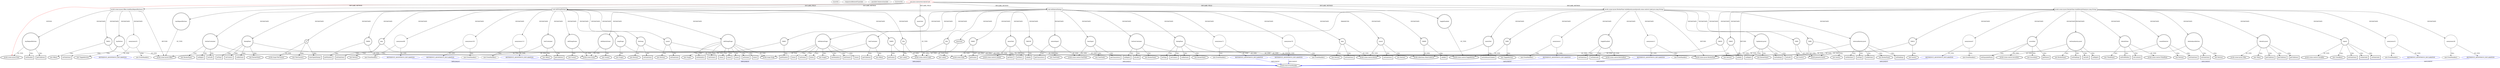 digraph {
baseInfo[graphId=130,category="extension_graph",isAnonymous=false,possibleRelation=true]
frameworkRelatedTypesInfo[0="javafx.scene.layout.Pane"]
possibleCollaborationsInfo[0="130~CLIENT_METHOD_DECLARATION-INSTANTIATION-~javafx.scene.layout.Pane ~javafx.event.EventHandler ~false~true"]
locationInfo[projectName="Alittlemurkling-alarm-clock",filePath="/Alittlemurkling-alarm-clock/alarm-clock-master/src/org/quux/alarmclock/AlarmCard.java",contextSignature="AlarmCard",graphId="130"]
0[label="org.quux.alarmclock.AlarmCard",vertexType="ROOT_CLIENT_CLASS_DECLARATION",isFrameworkType=false,color=red]
1[label="javafx.scene.layout.Pane",vertexType="FRAMEWORK_CLASS_TYPE",isFrameworkType=true,peripheries=2]
2[label="alarmText",vertexType="FIELD_DECLARATION",isFrameworkType=true,peripheries=2,shape=circle]
3[label="javafx.scene.control.Label",vertexType="FRAMEWORK_CLASS_TYPE",isFrameworkType=true,peripheries=2]
4[label="dayRepeatButtons",vertexType="FIELD_DECLARATION",isFrameworkType=true,peripheries=2,shape=circle]
5[label="javafx.scene.layout.HBox",vertexType="FRAMEWORK_CLASS_TYPE",isFrameworkType=true,peripheries=2]
6[label="toggleEnabled",vertexType="FIELD_DECLARATION",isFrameworkType=true,peripheries=2,shape=circle]
7[label="javafx.scene.control.ToggleButton",vertexType="FRAMEWORK_CLASS_TYPE",isFrameworkType=true,peripheries=2]
8[label="javafx.scene.layout.BorderPane buildAlarmLayout(javafx.scene.control.Label,java.lang.String)",vertexType="CLIENT_METHOD_DECLARATION",isFrameworkType=false,shape=box]
9[label="javafx.scene.layout.BorderPane",vertexType="FRAMEWORK_CLASS_TYPE",isFrameworkType=true,peripheries=2]
10[label="alarmText",vertexType="PARAMETER_DECLARATION",isFrameworkType=true,peripheries=2]
12[label="alarmText",vertexType="VARIABLE_EXPRESION",isFrameworkType=true,peripheries=2,shape=circle]
14[label="javafx.scene.Node",vertexType="FRAMEWORK_CLASS_TYPE",isFrameworkType=true,peripheries=2]
13[label="setOnMouseClicked()",vertexType="INSIDE_CALL",isFrameworkType=true,peripheries=2,shape=box]
16[label="anonymous1",vertexType="VARIABLE_EXPRESION",isFrameworkType=false,shape=circle]
17[label="REFERENCE_ANONYMOUS_DECLARATION",vertexType="REFERENCE_ANONYMOUS_DECLARATION",isFrameworkType=false,color=blue]
18[label="javafx.event.EventHandler",vertexType="FRAMEWORK_INTERFACE_TYPE",isFrameworkType=true,peripheries=2]
15[label="new EventHandler()",vertexType="CONSTRUCTOR_CALL",isFrameworkType=false]
20[label="internalAlarmLayout",vertexType="VARIABLE_EXPRESION",isFrameworkType=true,peripheries=2,shape=circle]
19[label="new BorderPane()",vertexType="CONSTRUCTOR_CALL",isFrameworkType=true,peripheries=2]
23[label="setPadding()",vertexType="INSIDE_CALL",isFrameworkType=true,peripheries=2,shape=box]
25[label="VAR4",vertexType="VARIABLE_EXPRESION",isFrameworkType=true,peripheries=2,shape=circle]
26[label="javafx.geometry.Insets",vertexType="FRAMEWORK_CLASS_TYPE",isFrameworkType=true,peripheries=2]
24[label="new Insets()",vertexType="CONSTRUCTOR_CALL",isFrameworkType=true,peripheries=2]
28[label="setMinSize()",vertexType="INSIDE_CALL",isFrameworkType=true,peripheries=2,shape=box]
30[label="topAlarmLayout",vertexType="VARIABLE_EXPRESION",isFrameworkType=true,peripheries=2,shape=circle]
29[label="new BorderPane()",vertexType="CONSTRUCTOR_CALL",isFrameworkType=true,peripheries=2]
33[label="setPadding()",vertexType="INSIDE_CALL",isFrameworkType=true,peripheries=2,shape=box]
35[label="VAR8",vertexType="VARIABLE_EXPRESION",isFrameworkType=true,peripheries=2,shape=circle]
34[label="new Insets()",vertexType="CONSTRUCTOR_CALL",isFrameworkType=true,peripheries=2]
38[label="VAR9",vertexType="VARIABLE_EXPRESION",isFrameworkType=true,peripheries=2,shape=circle]
37[label="new ToggleButton()",vertexType="CONSTRUCTOR_CALL",isFrameworkType=true,peripheries=2]
40[label="toggleEnabled",vertexType="VARIABLE_EXPRESION",isFrameworkType=true,peripheries=2,shape=circle]
42[label="javafx.scene.control.ButtonBase",vertexType="FRAMEWORK_CLASS_TYPE",isFrameworkType=true,peripheries=2]
41[label="setOnAction()",vertexType="INSIDE_CALL",isFrameworkType=true,peripheries=2,shape=box]
44[label="anonymous11",vertexType="VARIABLE_EXPRESION",isFrameworkType=false,shape=circle]
45[label="REFERENCE_ANONYMOUS_DECLARATION",vertexType="REFERENCE_ANONYMOUS_DECLARATION",isFrameworkType=false,color=blue]
43[label="new EventHandler()",vertexType="CONSTRUCTOR_CALL",isFrameworkType=false]
48[label="setSelected()",vertexType="INSIDE_CALL",isFrameworkType=true,peripheries=2,shape=box]
50[label="setLeft()",vertexType="INSIDE_CALL",isFrameworkType=true,peripheries=2,shape=box]
52[label="setRight()",vertexType="INSIDE_CALL",isFrameworkType=true,peripheries=2,shape=box]
54[label="setTop()",vertexType="INSIDE_CALL",isFrameworkType=true,peripheries=2,shape=box]
56[label="setBottom()",vertexType="INSIDE_CALL",isFrameworkType=true,peripheries=2,shape=box]
73[label="javafx.scene.layout.BorderPane buildDetailsPane(java.lang.String)",vertexType="CLIENT_METHOD_DECLARATION",isFrameworkType=false,shape=box]
76[label="bottomAlarmLayout",vertexType="VARIABLE_EXPRESION",isFrameworkType=true,peripheries=2,shape=circle]
75[label="new BorderPane()",vertexType="CONSTRUCTOR_CALL",isFrameworkType=true,peripheries=2]
79[label="setPadding()",vertexType="INSIDE_CALL",isFrameworkType=true,peripheries=2,shape=box]
81[label="VAR24",vertexType="VARIABLE_EXPRESION",isFrameworkType=true,peripheries=2,shape=circle]
80[label="new Insets()",vertexType="CONSTRUCTOR_CALL",isFrameworkType=true,peripheries=2]
84[label="detailsPane",vertexType="VARIABLE_EXPRESION",isFrameworkType=true,peripheries=2,shape=circle]
85[label="javafx.scene.control.TitledPane",vertexType="FRAMEWORK_CLASS_TYPE",isFrameworkType=true,peripheries=2]
83[label="new TitledPane()",vertexType="CONSTRUCTOR_CALL",isFrameworkType=true,peripheries=2]
87[label="VAR26",vertexType="VARIABLE_EXPRESION",isFrameworkType=true,peripheries=2,shape=circle]
88[label="javafx.scene.control.Button",vertexType="FRAMEWORK_CLASS_TYPE",isFrameworkType=true,peripheries=2]
86[label="new Button()",vertexType="CONSTRUCTOR_CALL",isFrameworkType=true,peripheries=2]
90[label="setPrefWidth()",vertexType="INSIDE_CALL",isFrameworkType=true,peripheries=2,shape=box]
92[label="detailsLayout",vertexType="VARIABLE_EXPRESION",isFrameworkType=true,peripheries=2,shape=circle]
93[label="javafx.scene.layout.VBox",vertexType="FRAMEWORK_CLASS_TYPE",isFrameworkType=true,peripheries=2]
91[label="new VBox()",vertexType="CONSTRUCTOR_CALL",isFrameworkType=true,peripheries=2]
95[label="repeat",vertexType="VARIABLE_EXPRESION",isFrameworkType=true,peripheries=2,shape=circle]
96[label="javafx.scene.control.CheckBox",vertexType="FRAMEWORK_CLASS_TYPE",isFrameworkType=true,peripheries=2]
94[label="new CheckBox()",vertexType="CONSTRUCTOR_CALL",isFrameworkType=true,peripheries=2]
98[label="setOnAction()",vertexType="INSIDE_CALL",isFrameworkType=true,peripheries=2,shape=box]
100[label="anonymous31",vertexType="VARIABLE_EXPRESION",isFrameworkType=false,shape=circle]
101[label="REFERENCE_ANONYMOUS_DECLARATION",vertexType="REFERENCE_ANONYMOUS_DECLARATION",isFrameworkType=false,color=blue]
99[label="new EventHandler()",vertexType="CONSTRUCTOR_CALL",isFrameworkType=false]
104[label="isSelected()",vertexType="INSIDE_CALL",isFrameworkType=true,peripheries=2,shape=box]
106[label="setSelected()",vertexType="INSIDE_CALL",isFrameworkType=true,peripheries=2,shape=box]
108[label="soundSelector",vertexType="VARIABLE_EXPRESION",isFrameworkType=true,peripheries=2,shape=circle]
107[label="new Button()",vertexType="CONSTRUCTOR_CALL",isFrameworkType=true,peripheries=2]
111[label="setOnAction()",vertexType="INSIDE_CALL",isFrameworkType=true,peripheries=2,shape=box]
113[label="anonymous36",vertexType="VARIABLE_EXPRESION",isFrameworkType=false,shape=circle]
114[label="REFERENCE_ANONYMOUS_DECLARATION",vertexType="REFERENCE_ANONYMOUS_DECLARATION",isFrameworkType=false,color=blue]
112[label="new EventHandler()",vertexType="CONSTRUCTOR_CALL",isFrameworkType=false]
117[label="getChildren()",vertexType="INSIDE_CALL",isFrameworkType=true,peripheries=2,shape=box]
119[label="getChildren()",vertexType="INSIDE_CALL",isFrameworkType=true,peripheries=2,shape=box]
121[label="getChildren()",vertexType="INSIDE_CALL",isFrameworkType=true,peripheries=2,shape=box]
123[label="setContent()",vertexType="INSIDE_CALL",isFrameworkType=true,peripheries=2,shape=box]
125[label="accordion",vertexType="VARIABLE_EXPRESION",isFrameworkType=true,peripheries=2,shape=circle]
126[label="javafx.scene.control.Accordion",vertexType="FRAMEWORK_CLASS_TYPE",isFrameworkType=true,peripheries=2]
124[label="new Accordion()",vertexType="CONSTRUCTOR_CALL",isFrameworkType=true,peripheries=2]
127[label="VAR42",vertexType="VARIABLE_EXPRESION",isFrameworkType=true,peripheries=2,shape=circle]
129[label="javafx.collections.ObservableList",vertexType="FRAMEWORK_INTERFACE_TYPE",isFrameworkType=true,peripheries=2]
128[label="addAll()",vertexType="INSIDE_CALL",isFrameworkType=true,peripheries=2,shape=box]
131[label="getPanes()",vertexType="INSIDE_CALL",isFrameworkType=true,peripheries=2,shape=box]
133[label="setExpandedPane()",vertexType="INSIDE_CALL",isFrameworkType=true,peripheries=2,shape=box]
135[label="deleteAlarmButton",vertexType="VARIABLE_EXPRESION",isFrameworkType=true,peripheries=2,shape=circle]
134[label="new Button()",vertexType="CONSTRUCTOR_CALL",isFrameworkType=true,peripheries=2]
138[label="setOnAction()",vertexType="INSIDE_CALL",isFrameworkType=true,peripheries=2,shape=box]
140[label="anonymous47",vertexType="VARIABLE_EXPRESION",isFrameworkType=false,shape=circle]
141[label="REFERENCE_ANONYMOUS_DECLARATION",vertexType="REFERENCE_ANONYMOUS_DECLARATION",isFrameworkType=false,color=blue]
139[label="new EventHandler()",vertexType="CONSTRUCTOR_CALL",isFrameworkType=false]
144[label="setLeft()",vertexType="INSIDE_CALL",isFrameworkType=true,peripheries=2,shape=box]
146[label="setRight()",vertexType="INSIDE_CALL",isFrameworkType=true,peripheries=2,shape=box]
153[label="javafx.scene.layout.HBox buildDayRepeatButtons()",vertexType="CLIENT_METHOD_DECLARATION",isFrameworkType=false,shape=box]
156[label="VAR52",vertexType="VARIABLE_EXPRESION",isFrameworkType=true,peripheries=2,shape=circle]
155[label="new HBox()",vertexType="CONSTRUCTOR_CALL",isFrameworkType=true,peripheries=2]
159[label="dayButton",vertexType="VARIABLE_EXPRESION",isFrameworkType=true,peripheries=2,shape=circle]
158[label="new ToggleButton()",vertexType="CONSTRUCTOR_CALL",isFrameworkType=true,peripheries=2]
162[label="setOnAction()",vertexType="INSIDE_CALL",isFrameworkType=true,peripheries=2,shape=box]
164[label="anonymous55",vertexType="VARIABLE_EXPRESION",isFrameworkType=false,shape=circle]
165[label="REFERENCE_ANONYMOUS_DECLARATION",vertexType="REFERENCE_ANONYMOUS_DECLARATION",isFrameworkType=false,color=blue]
163[label="new EventHandler()",vertexType="CONSTRUCTOR_CALL",isFrameworkType=false]
167[label="dayRepeatButtons",vertexType="VARIABLE_EXPRESION",isFrameworkType=true,peripheries=2,shape=circle]
168[label="getChildren()",vertexType="INSIDE_CALL",isFrameworkType=true,peripheries=2,shape=box]
171[label="setDisable()",vertexType="INSIDE_CALL",isFrameworkType=true,peripheries=2,shape=box]
172[label="void editAlarmDialog()",vertexType="CLIENT_METHOD_DECLARATION",isFrameworkType=false,shape=box]
174[label="editAlarmStage",vertexType="VARIABLE_EXPRESION",isFrameworkType=true,peripheries=2,shape=circle]
175[label="javafx.stage.Stage",vertexType="FRAMEWORK_CLASS_TYPE",isFrameworkType=true,peripheries=2]
173[label="new Stage()",vertexType="CONSTRUCTOR_CALL",isFrameworkType=true,peripheries=2]
177[label="initModality()",vertexType="INSIDE_CALL",isFrameworkType=true,peripheries=2,shape=box]
179[label="initOwner()",vertexType="INSIDE_CALL",isFrameworkType=true,peripheries=2,shape=box]
180[label="VAR61",vertexType="VARIABLE_EXPRESION",isFrameworkType=true,peripheries=2,shape=circle]
182[label="javafx.scene.Scene",vertexType="FRAMEWORK_CLASS_TYPE",isFrameworkType=true,peripheries=2]
181[label="getWindow()",vertexType="INSIDE_CALL",isFrameworkType=true,peripheries=2,shape=box]
183[label="VAR62",vertexType="VARIABLE_EXPRESION",isFrameworkType=true,peripheries=2,shape=circle]
184[label="getScene()",vertexType="INSIDE_CALL",isFrameworkType=true,peripheries=2,shape=box]
187[label="title",vertexType="VARIABLE_EXPRESION",isFrameworkType=true,peripheries=2,shape=circle]
186[label="new Label()",vertexType="CONSTRUCTOR_CALL",isFrameworkType=true,peripheries=2]
189[label="alarmText",vertexType="VARIABLE_EXPRESION",isFrameworkType=true,peripheries=2,shape=circle]
191[label="javafx.scene.control.Labeled",vertexType="FRAMEWORK_CLASS_TYPE",isFrameworkType=true,peripheries=2]
190[label="getText()",vertexType="INSIDE_CALL",isFrameworkType=true,peripheries=2,shape=box]
193[label="hourInput",vertexType="VARIABLE_EXPRESION",isFrameworkType=true,peripheries=2,shape=circle]
194[label="javafx.scene.control.TextField",vertexType="FRAMEWORK_CLASS_TYPE",isFrameworkType=true,peripheries=2]
192[label="new TextField()",vertexType="CONSTRUCTOR_CALL",isFrameworkType=true,peripheries=2]
196[label="minuteInput",vertexType="VARIABLE_EXPRESION",isFrameworkType=true,peripheries=2,shape=circle]
195[label="new TextField()",vertexType="CONSTRUCTOR_CALL",isFrameworkType=true,peripheries=2]
199[label="textContainer",vertexType="VARIABLE_EXPRESION",isFrameworkType=true,peripheries=2,shape=circle]
198[label="new HBox()",vertexType="CONSTRUCTOR_CALL",isFrameworkType=true,peripheries=2]
201[label="VAR68",vertexType="VARIABLE_EXPRESION",isFrameworkType=true,peripheries=2,shape=circle]
202[label="addAll()",vertexType="INSIDE_CALL",isFrameworkType=true,peripheries=2,shape=box]
205[label="getChildren()",vertexType="INSIDE_CALL",isFrameworkType=true,peripheries=2,shape=box]
207[label="okay",vertexType="VARIABLE_EXPRESION",isFrameworkType=true,peripheries=2,shape=circle]
206[label="new Button()",vertexType="CONSTRUCTOR_CALL",isFrameworkType=true,peripheries=2]
210[label="setOnAction()",vertexType="INSIDE_CALL",isFrameworkType=true,peripheries=2,shape=box]
212[label="anonymous72",vertexType="VARIABLE_EXPRESION",isFrameworkType=false,shape=circle]
213[label="REFERENCE_ANONYMOUS_DECLARATION",vertexType="REFERENCE_ANONYMOUS_DECLARATION",isFrameworkType=false,color=blue]
211[label="new EventHandler()",vertexType="CONSTRUCTOR_CALL",isFrameworkType=false]
216[label="getCharacters()",vertexType="INSIDE_CALL",isFrameworkType=true,peripheries=2,shape=box]
218[label="getCharacters()",vertexType="INSIDE_CALL",isFrameworkType=true,peripheries=2,shape=box]
220[label="setText()",vertexType="INSIDE_CALL",isFrameworkType=true,peripheries=2,shape=box]
222[label="close()",vertexType="INSIDE_CALL",isFrameworkType=true,peripheries=2,shape=box]
224[label="cancel",vertexType="VARIABLE_EXPRESION",isFrameworkType=true,peripheries=2,shape=circle]
223[label="new Button()",vertexType="CONSTRUCTOR_CALL",isFrameworkType=true,peripheries=2]
227[label="setOnAction()",vertexType="INSIDE_CALL",isFrameworkType=true,peripheries=2,shape=box]
229[label="anonymous79",vertexType="VARIABLE_EXPRESION",isFrameworkType=false,shape=circle]
230[label="REFERENCE_ANONYMOUS_DECLARATION",vertexType="REFERENCE_ANONYMOUS_DECLARATION",isFrameworkType=false,color=blue]
228[label="new EventHandler()",vertexType="CONSTRUCTOR_CALL",isFrameworkType=false]
233[label="close()",vertexType="INSIDE_CALL",isFrameworkType=true,peripheries=2,shape=box]
235[label="buttonContainer",vertexType="VARIABLE_EXPRESION",isFrameworkType=true,peripheries=2,shape=circle]
234[label="new BorderPane()",vertexType="CONSTRUCTOR_CALL",isFrameworkType=true,peripheries=2]
238[label="setRight()",vertexType="INSIDE_CALL",isFrameworkType=true,peripheries=2,shape=box]
240[label="setLeft()",vertexType="INSIDE_CALL",isFrameworkType=true,peripheries=2,shape=box]
242[label="dialogPane",vertexType="VARIABLE_EXPRESION",isFrameworkType=true,peripheries=2,shape=circle]
241[label="new BorderPane()",vertexType="CONSTRUCTOR_CALL",isFrameworkType=true,peripheries=2]
245[label="setTop()",vertexType="INSIDE_CALL",isFrameworkType=true,peripheries=2,shape=box]
247[label="setCenter()",vertexType="INSIDE_CALL",isFrameworkType=true,peripheries=2,shape=box]
249[label="setBottom()",vertexType="INSIDE_CALL",isFrameworkType=true,peripheries=2,shape=box]
251[label="editAlarmScene",vertexType="VARIABLE_EXPRESION",isFrameworkType=true,peripheries=2,shape=circle]
250[label="new Scene()",vertexType="CONSTRUCTOR_CALL",isFrameworkType=true,peripheries=2]
254[label="setScene()",vertexType="INSIDE_CALL",isFrameworkType=true,peripheries=2,shape=box]
256[label="show()",vertexType="INSIDE_CALL",isFrameworkType=true,peripheries=2,shape=box]
257[label="void editSongDialog()",vertexType="CLIENT_METHOD_DECLARATION",isFrameworkType=false,shape=box]
259[label="editSongStage",vertexType="VARIABLE_EXPRESION",isFrameworkType=true,peripheries=2,shape=circle]
258[label="new Stage()",vertexType="CONSTRUCTOR_CALL",isFrameworkType=true,peripheries=2]
262[label="initModality()",vertexType="INSIDE_CALL",isFrameworkType=true,peripheries=2,shape=box]
264[label="initOwner()",vertexType="INSIDE_CALL",isFrameworkType=true,peripheries=2,shape=box]
265[label="VAR94",vertexType="VARIABLE_EXPRESION",isFrameworkType=true,peripheries=2,shape=circle]
266[label="getWindow()",vertexType="INSIDE_CALL",isFrameworkType=true,peripheries=2,shape=box]
268[label="VAR95",vertexType="VARIABLE_EXPRESION",isFrameworkType=true,peripheries=2,shape=circle]
269[label="getScene()",vertexType="INSIDE_CALL",isFrameworkType=true,peripheries=2,shape=box]
272[label="title",vertexType="VARIABLE_EXPRESION",isFrameworkType=true,peripheries=2,shape=circle]
271[label="new Label()",vertexType="CONSTRUCTOR_CALL",isFrameworkType=true,peripheries=2]
275[label="okay",vertexType="VARIABLE_EXPRESION",isFrameworkType=true,peripheries=2,shape=circle]
274[label="new Button()",vertexType="CONSTRUCTOR_CALL",isFrameworkType=true,peripheries=2]
278[label="setOnAction()",vertexType="INSIDE_CALL",isFrameworkType=true,peripheries=2,shape=box]
280[label="anonymous99",vertexType="VARIABLE_EXPRESION",isFrameworkType=false,shape=circle]
281[label="REFERENCE_ANONYMOUS_DECLARATION",vertexType="REFERENCE_ANONYMOUS_DECLARATION",isFrameworkType=false,color=blue]
279[label="new EventHandler()",vertexType="CONSTRUCTOR_CALL",isFrameworkType=false]
284[label="close()",vertexType="INSIDE_CALL",isFrameworkType=true,peripheries=2,shape=box]
286[label="btnSong",vertexType="VARIABLE_EXPRESION",isFrameworkType=true,peripheries=2,shape=circle]
285[label="new Button()",vertexType="CONSTRUCTOR_CALL",isFrameworkType=true,peripheries=2]
289[label="setOnAction()",vertexType="INSIDE_CALL",isFrameworkType=true,peripheries=2,shape=box]
291[label="anonymous103",vertexType="VARIABLE_EXPRESION",isFrameworkType=false,shape=circle]
292[label="REFERENCE_ANONYMOUS_DECLARATION",vertexType="REFERENCE_ANONYMOUS_DECLARATION",isFrameworkType=false,color=blue]
290[label="new EventHandler()",vertexType="CONSTRUCTOR_CALL",isFrameworkType=false]
295[label="fc",vertexType="VARIABLE_EXPRESION",isFrameworkType=true,peripheries=2,shape=circle]
296[label="javafx.stage.FileChooser",vertexType="FRAMEWORK_CLASS_TYPE",isFrameworkType=true,peripheries=2]
294[label="new FileChooser()",vertexType="CONSTRUCTOR_CALL",isFrameworkType=true,peripheries=2]
298[label="songStage",vertexType="VARIABLE_EXPRESION",isFrameworkType=true,peripheries=2,shape=circle]
297[label="new Stage()",vertexType="CONSTRUCTOR_CALL",isFrameworkType=true,peripheries=2]
301[label="showOpenDialog()",vertexType="INSIDE_CALL",isFrameworkType=true,peripheries=2,shape=box]
303[label="close()",vertexType="INSIDE_CALL",isFrameworkType=true,peripheries=2,shape=box]
305[label="textContainer",vertexType="VARIABLE_EXPRESION",isFrameworkType=true,peripheries=2,shape=circle]
304[label="new HBox()",vertexType="CONSTRUCTOR_CALL",isFrameworkType=true,peripheries=2]
307[label="VAR109",vertexType="VARIABLE_EXPRESION",isFrameworkType=true,peripheries=2,shape=circle]
308[label="addAll()",vertexType="INSIDE_CALL",isFrameworkType=true,peripheries=2,shape=box]
311[label="getChildren()",vertexType="INSIDE_CALL",isFrameworkType=true,peripheries=2,shape=box]
313[label="cancel",vertexType="VARIABLE_EXPRESION",isFrameworkType=true,peripheries=2,shape=circle]
312[label="new Button()",vertexType="CONSTRUCTOR_CALL",isFrameworkType=true,peripheries=2]
316[label="setOnAction()",vertexType="INSIDE_CALL",isFrameworkType=true,peripheries=2,shape=box]
318[label="anonymous113",vertexType="VARIABLE_EXPRESION",isFrameworkType=false,shape=circle]
319[label="REFERENCE_ANONYMOUS_DECLARATION",vertexType="REFERENCE_ANONYMOUS_DECLARATION",isFrameworkType=false,color=blue]
317[label="new EventHandler()",vertexType="CONSTRUCTOR_CALL",isFrameworkType=false]
322[label="close()",vertexType="INSIDE_CALL",isFrameworkType=true,peripheries=2,shape=box]
324[label="buttonContainer",vertexType="VARIABLE_EXPRESION",isFrameworkType=true,peripheries=2,shape=circle]
323[label="new BorderPane()",vertexType="CONSTRUCTOR_CALL",isFrameworkType=true,peripheries=2]
327[label="setRight()",vertexType="INSIDE_CALL",isFrameworkType=true,peripheries=2,shape=box]
329[label="setLeft()",vertexType="INSIDE_CALL",isFrameworkType=true,peripheries=2,shape=box]
331[label="dialogPane",vertexType="VARIABLE_EXPRESION",isFrameworkType=true,peripheries=2,shape=circle]
330[label="new BorderPane()",vertexType="CONSTRUCTOR_CALL",isFrameworkType=true,peripheries=2]
334[label="setTop()",vertexType="INSIDE_CALL",isFrameworkType=true,peripheries=2,shape=box]
336[label="setCenter()",vertexType="INSIDE_CALL",isFrameworkType=true,peripheries=2,shape=box]
338[label="setBottom()",vertexType="INSIDE_CALL",isFrameworkType=true,peripheries=2,shape=box]
340[label="editSongScene",vertexType="VARIABLE_EXPRESION",isFrameworkType=true,peripheries=2,shape=circle]
339[label="new Scene()",vertexType="CONSTRUCTOR_CALL",isFrameworkType=true,peripheries=2]
343[label="setScene()",vertexType="INSIDE_CALL",isFrameworkType=true,peripheries=2,shape=box]
345[label="show()",vertexType="INSIDE_CALL",isFrameworkType=true,peripheries=2,shape=box]
0->1[label="EXTEND",color=red]
0->2[label="DECLARE_FIELD"]
2->3[label="OF_TYPE"]
0->4[label="DECLARE_FIELD"]
4->5[label="OF_TYPE"]
0->6[label="DECLARE_FIELD"]
6->7[label="OF_TYPE"]
0->8[label="DECLARE_METHOD"]
8->9[label="RETURN"]
10->3[label="OF_TYPE"]
8->10[label="PARAMETER"]
8->12[label="INSTANTIATE"]
12->14[label="OF_TYPE"]
12->13[label="CALL"]
8->16[label="INSTANTIATE"]
17->18[label="IMPLEMENT",color=blue]
16->17[label="OF_TYPE"]
16->15[label="CALL"]
8->20[label="INSTANTIATE"]
20->9[label="OF_TYPE"]
20->19[label="CALL"]
20->23[label="CALL"]
8->25[label="INSTANTIATE"]
25->26[label="OF_TYPE"]
25->24[label="CALL"]
20->28[label="CALL"]
8->30[label="INSTANTIATE"]
30->9[label="OF_TYPE"]
30->29[label="CALL"]
30->33[label="CALL"]
8->35[label="INSTANTIATE"]
35->26[label="OF_TYPE"]
35->34[label="CALL"]
8->38[label="INSTANTIATE"]
38->7[label="OF_TYPE"]
38->37[label="CALL"]
8->40[label="INSTANTIATE"]
40->42[label="OF_TYPE"]
40->41[label="CALL"]
8->44[label="INSTANTIATE"]
45->18[label="IMPLEMENT",color=blue]
44->45[label="OF_TYPE"]
44->43[label="CALL"]
40->48[label="CALL"]
30->50[label="CALL"]
30->52[label="CALL"]
20->54[label="CALL"]
20->56[label="CALL"]
0->73[label="DECLARE_METHOD"]
73->9[label="RETURN"]
73->76[label="INSTANTIATE"]
76->9[label="OF_TYPE"]
76->75[label="CALL"]
76->79[label="CALL"]
73->81[label="INSTANTIATE"]
81->26[label="OF_TYPE"]
81->80[label="CALL"]
73->84[label="INSTANTIATE"]
84->85[label="OF_TYPE"]
84->83[label="CALL"]
73->87[label="INSTANTIATE"]
87->88[label="OF_TYPE"]
87->86[label="CALL"]
84->90[label="CALL"]
73->92[label="INSTANTIATE"]
92->93[label="OF_TYPE"]
92->91[label="CALL"]
73->95[label="INSTANTIATE"]
95->96[label="OF_TYPE"]
95->94[label="CALL"]
95->98[label="CALL"]
73->100[label="INSTANTIATE"]
101->18[label="IMPLEMENT",color=blue]
100->101[label="OF_TYPE"]
100->99[label="CALL"]
95->104[label="CALL"]
95->106[label="CALL"]
73->108[label="INSTANTIATE"]
108->88[label="OF_TYPE"]
108->107[label="CALL"]
108->111[label="CALL"]
73->113[label="INSTANTIATE"]
114->18[label="IMPLEMENT",color=blue]
113->114[label="OF_TYPE"]
113->112[label="CALL"]
92->117[label="CALL"]
92->119[label="CALL"]
92->121[label="CALL"]
84->123[label="CALL"]
73->125[label="INSTANTIATE"]
125->126[label="OF_TYPE"]
125->124[label="CALL"]
73->127[label="INSTANTIATE"]
127->129[label="OF_TYPE"]
127->128[label="CALL"]
125->131[label="CALL"]
125->133[label="CALL"]
73->135[label="INSTANTIATE"]
135->88[label="OF_TYPE"]
135->134[label="CALL"]
135->138[label="CALL"]
73->140[label="INSTANTIATE"]
141->18[label="IMPLEMENT",color=blue]
140->141[label="OF_TYPE"]
140->139[label="CALL"]
76->144[label="CALL"]
76->146[label="CALL"]
0->153[label="DECLARE_METHOD"]
153->5[label="RETURN"]
153->156[label="INSTANTIATE"]
156->5[label="OF_TYPE"]
156->155[label="CALL"]
153->159[label="INSTANTIATE"]
159->7[label="OF_TYPE"]
159->158[label="CALL"]
159->162[label="CALL"]
153->164[label="INSTANTIATE"]
165->18[label="IMPLEMENT",color=blue]
164->165[label="OF_TYPE"]
164->163[label="CALL"]
153->167[label="INSTANTIATE"]
167->1[label="OF_TYPE"]
167->168[label="CALL"]
167->171[label="CALL"]
0->172[label="DECLARE_METHOD"]
172->174[label="INSTANTIATE"]
174->175[label="OF_TYPE"]
174->173[label="CALL"]
174->177[label="CALL"]
174->179[label="CALL"]
172->180[label="INSTANTIATE"]
180->182[label="OF_TYPE"]
180->181[label="CALL"]
172->183[label="INSTANTIATE"]
183->14[label="OF_TYPE"]
183->184[label="CALL"]
172->187[label="INSTANTIATE"]
187->3[label="OF_TYPE"]
187->186[label="CALL"]
172->189[label="INSTANTIATE"]
189->191[label="OF_TYPE"]
189->190[label="CALL"]
172->193[label="INSTANTIATE"]
193->194[label="OF_TYPE"]
193->192[label="CALL"]
172->196[label="INSTANTIATE"]
196->194[label="OF_TYPE"]
196->195[label="CALL"]
172->199[label="INSTANTIATE"]
199->5[label="OF_TYPE"]
199->198[label="CALL"]
172->201[label="INSTANTIATE"]
201->129[label="OF_TYPE"]
201->202[label="CALL"]
199->205[label="CALL"]
172->207[label="INSTANTIATE"]
207->88[label="OF_TYPE"]
207->206[label="CALL"]
207->210[label="CALL"]
172->212[label="INSTANTIATE"]
213->18[label="IMPLEMENT",color=blue]
212->213[label="OF_TYPE"]
212->211[label="CALL"]
193->216[label="CALL"]
196->218[label="CALL"]
189->220[label="CALL"]
174->222[label="CALL"]
172->224[label="INSTANTIATE"]
224->88[label="OF_TYPE"]
224->223[label="CALL"]
224->227[label="CALL"]
172->229[label="INSTANTIATE"]
230->18[label="IMPLEMENT",color=blue]
229->230[label="OF_TYPE"]
229->228[label="CALL"]
174->233[label="CALL"]
172->235[label="INSTANTIATE"]
235->9[label="OF_TYPE"]
235->234[label="CALL"]
235->238[label="CALL"]
235->240[label="CALL"]
172->242[label="INSTANTIATE"]
242->9[label="OF_TYPE"]
242->241[label="CALL"]
242->245[label="CALL"]
242->247[label="CALL"]
242->249[label="CALL"]
172->251[label="INSTANTIATE"]
251->182[label="OF_TYPE"]
251->250[label="CALL"]
174->254[label="CALL"]
174->256[label="CALL"]
0->257[label="DECLARE_METHOD"]
257->259[label="INSTANTIATE"]
259->175[label="OF_TYPE"]
259->258[label="CALL"]
259->262[label="CALL"]
259->264[label="CALL"]
257->265[label="INSTANTIATE"]
265->182[label="OF_TYPE"]
265->266[label="CALL"]
257->268[label="INSTANTIATE"]
268->14[label="OF_TYPE"]
268->269[label="CALL"]
257->272[label="INSTANTIATE"]
272->3[label="OF_TYPE"]
272->271[label="CALL"]
257->275[label="INSTANTIATE"]
275->88[label="OF_TYPE"]
275->274[label="CALL"]
275->278[label="CALL"]
257->280[label="INSTANTIATE"]
281->18[label="IMPLEMENT",color=blue]
280->281[label="OF_TYPE"]
280->279[label="CALL"]
259->284[label="CALL"]
257->286[label="INSTANTIATE"]
286->88[label="OF_TYPE"]
286->285[label="CALL"]
286->289[label="CALL"]
257->291[label="INSTANTIATE"]
292->18[label="IMPLEMENT",color=blue]
291->292[label="OF_TYPE"]
291->290[label="CALL"]
257->295[label="INSTANTIATE"]
295->296[label="OF_TYPE"]
295->294[label="CALL"]
257->298[label="INSTANTIATE"]
298->175[label="OF_TYPE"]
298->297[label="CALL"]
295->301[label="CALL"]
259->303[label="CALL"]
257->305[label="INSTANTIATE"]
305->5[label="OF_TYPE"]
305->304[label="CALL"]
257->307[label="INSTANTIATE"]
307->129[label="OF_TYPE"]
307->308[label="CALL"]
305->311[label="CALL"]
257->313[label="INSTANTIATE"]
313->88[label="OF_TYPE"]
313->312[label="CALL"]
313->316[label="CALL"]
257->318[label="INSTANTIATE"]
319->18[label="IMPLEMENT",color=blue]
318->319[label="OF_TYPE"]
318->317[label="CALL"]
259->322[label="CALL"]
257->324[label="INSTANTIATE"]
324->9[label="OF_TYPE"]
324->323[label="CALL"]
324->327[label="CALL"]
324->329[label="CALL"]
257->331[label="INSTANTIATE"]
331->9[label="OF_TYPE"]
331->330[label="CALL"]
331->334[label="CALL"]
331->336[label="CALL"]
331->338[label="CALL"]
257->340[label="INSTANTIATE"]
340->182[label="OF_TYPE"]
340->339[label="CALL"]
259->343[label="CALL"]
259->345[label="CALL"]
}
